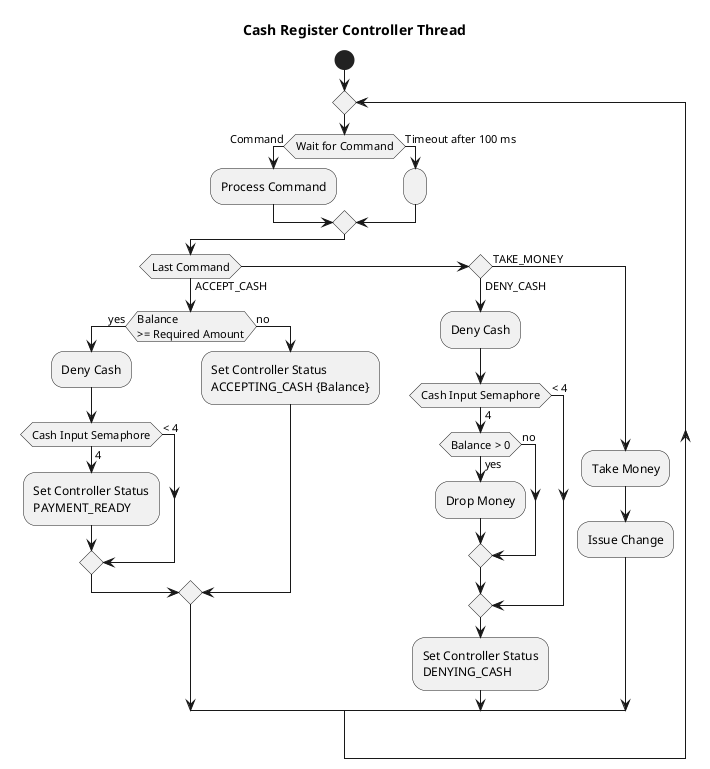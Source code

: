 @startuml
skinparam linetype ortho
title: Cash Register Controller Thread
start
repeat
if (Wait for Command) then (Command)
:Process Command;
else (Timeout after 100 ms)
:;
endif
if (Last Command) then (ACCEPT_CASH)
    if (Balance\n>= Required Amount) then (yes)
    :Deny Cash;
    if (Cash Input Semaphore) then (4)
        :Set Controller Status\nPAYMENT_READY;
    else (< 4)
    endif
    else (no)
        :Set Controller Status\nACCEPTING_CASH {Balance};
    endif
elseif () then (DENY_CASH)
    :Deny Cash;
    if (Cash Input Semaphore) then (4)
        if (Balance > 0) then (yes)
        :Drop Money;
        else (no)
        endif
    else (< 4)
    endif
    :Set Controller Status\nDENYING_CASH;
else (TAKE_MONEY)
:Take Money;
:Issue Change;
endif







@enduml